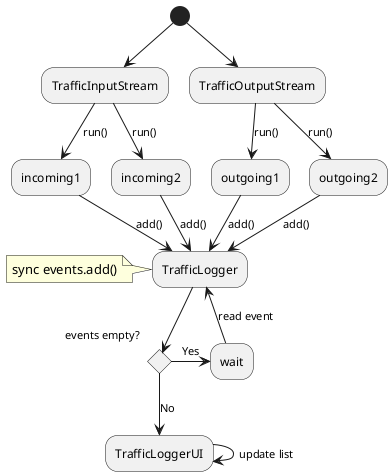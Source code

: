 @startuml traffic_log_flow.png

(*) --> "TrafficInputStream" as in
in --> [run()] "incoming1" as i1
in --> [run()] "incoming2" as i2

(*) --> "TrafficOutputStream" as out
out --> [run()] "outgoing1" as o1
out --> [run()] "outgoing2" as o2

i1 --> [add()] "TrafficLogger" as tl
i2 --> [add()] tl
o1 --> [add()] tl
o2 --> [add()] tl
note left: sync events.add()
if events empty? then
--> [No] "TrafficLoggerUI" as ui
ui --> [update list] ui
else
-> [Yes] "wait"
--> [read event] tl

@enduml
